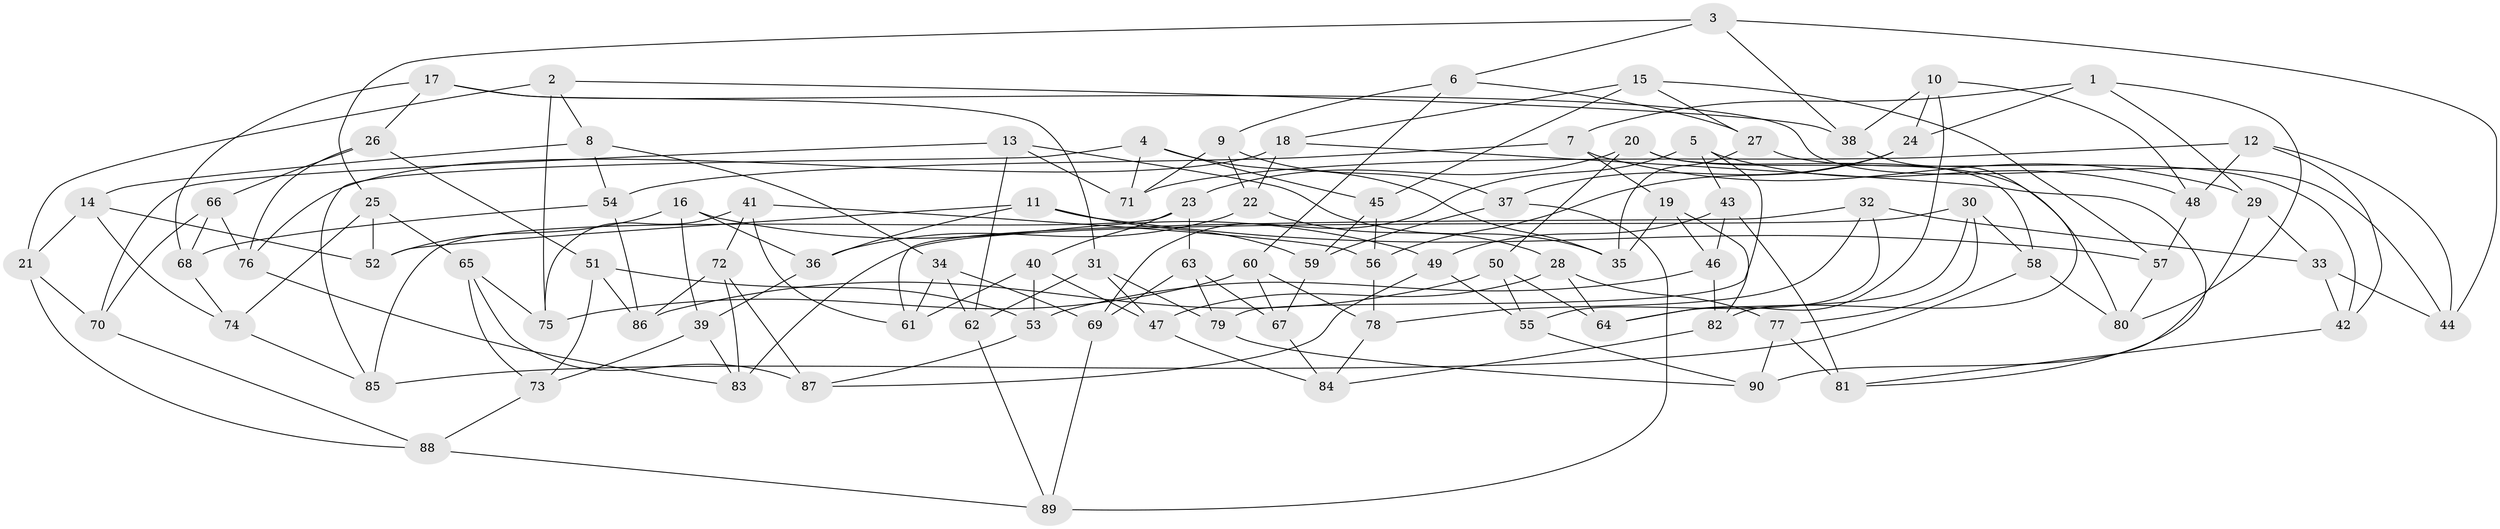 // Generated by graph-tools (version 1.1) at 2025/26/03/09/25 03:26:52]
// undirected, 90 vertices, 180 edges
graph export_dot {
graph [start="1"]
  node [color=gray90,style=filled];
  1;
  2;
  3;
  4;
  5;
  6;
  7;
  8;
  9;
  10;
  11;
  12;
  13;
  14;
  15;
  16;
  17;
  18;
  19;
  20;
  21;
  22;
  23;
  24;
  25;
  26;
  27;
  28;
  29;
  30;
  31;
  32;
  33;
  34;
  35;
  36;
  37;
  38;
  39;
  40;
  41;
  42;
  43;
  44;
  45;
  46;
  47;
  48;
  49;
  50;
  51;
  52;
  53;
  54;
  55;
  56;
  57;
  58;
  59;
  60;
  61;
  62;
  63;
  64;
  65;
  66;
  67;
  68;
  69;
  70;
  71;
  72;
  73;
  74;
  75;
  76;
  77;
  78;
  79;
  80;
  81;
  82;
  83;
  84;
  85;
  86;
  87;
  88;
  89;
  90;
  1 -- 24;
  1 -- 7;
  1 -- 29;
  1 -- 80;
  2 -- 21;
  2 -- 75;
  2 -- 8;
  2 -- 38;
  3 -- 44;
  3 -- 6;
  3 -- 25;
  3 -- 38;
  4 -- 45;
  4 -- 35;
  4 -- 85;
  4 -- 71;
  5 -- 79;
  5 -- 43;
  5 -- 48;
  5 -- 69;
  6 -- 9;
  6 -- 60;
  6 -- 27;
  7 -- 54;
  7 -- 29;
  7 -- 19;
  8 -- 14;
  8 -- 54;
  8 -- 34;
  9 -- 22;
  9 -- 37;
  9 -- 71;
  10 -- 64;
  10 -- 38;
  10 -- 24;
  10 -- 48;
  11 -- 57;
  11 -- 59;
  11 -- 52;
  11 -- 36;
  12 -- 71;
  12 -- 42;
  12 -- 48;
  12 -- 44;
  13 -- 71;
  13 -- 62;
  13 -- 35;
  13 -- 70;
  14 -- 21;
  14 -- 74;
  14 -- 52;
  15 -- 27;
  15 -- 57;
  15 -- 18;
  15 -- 45;
  16 -- 39;
  16 -- 52;
  16 -- 36;
  16 -- 49;
  17 -- 68;
  17 -- 44;
  17 -- 31;
  17 -- 26;
  18 -- 81;
  18 -- 22;
  18 -- 76;
  19 -- 82;
  19 -- 35;
  19 -- 46;
  20 -- 23;
  20 -- 80;
  20 -- 50;
  20 -- 58;
  21 -- 88;
  21 -- 70;
  22 -- 28;
  22 -- 36;
  23 -- 63;
  23 -- 40;
  23 -- 85;
  24 -- 37;
  24 -- 56;
  25 -- 65;
  25 -- 74;
  25 -- 52;
  26 -- 66;
  26 -- 76;
  26 -- 51;
  27 -- 35;
  27 -- 42;
  28 -- 64;
  28 -- 77;
  28 -- 47;
  29 -- 33;
  29 -- 90;
  30 -- 83;
  30 -- 58;
  30 -- 64;
  30 -- 77;
  31 -- 62;
  31 -- 79;
  31 -- 47;
  32 -- 61;
  32 -- 33;
  32 -- 78;
  32 -- 55;
  33 -- 42;
  33 -- 44;
  34 -- 62;
  34 -- 69;
  34 -- 61;
  36 -- 39;
  37 -- 89;
  37 -- 59;
  38 -- 82;
  39 -- 83;
  39 -- 73;
  40 -- 53;
  40 -- 47;
  40 -- 61;
  41 -- 75;
  41 -- 56;
  41 -- 72;
  41 -- 61;
  42 -- 81;
  43 -- 46;
  43 -- 81;
  43 -- 49;
  45 -- 56;
  45 -- 59;
  46 -- 53;
  46 -- 82;
  47 -- 84;
  48 -- 57;
  49 -- 55;
  49 -- 87;
  50 -- 86;
  50 -- 64;
  50 -- 55;
  51 -- 73;
  51 -- 53;
  51 -- 86;
  53 -- 87;
  54 -- 68;
  54 -- 86;
  55 -- 90;
  56 -- 78;
  57 -- 80;
  58 -- 85;
  58 -- 80;
  59 -- 67;
  60 -- 67;
  60 -- 78;
  60 -- 75;
  62 -- 89;
  63 -- 79;
  63 -- 67;
  63 -- 69;
  65 -- 75;
  65 -- 87;
  65 -- 73;
  66 -- 68;
  66 -- 76;
  66 -- 70;
  67 -- 84;
  68 -- 74;
  69 -- 89;
  70 -- 88;
  72 -- 86;
  72 -- 87;
  72 -- 83;
  73 -- 88;
  74 -- 85;
  76 -- 83;
  77 -- 90;
  77 -- 81;
  78 -- 84;
  79 -- 90;
  82 -- 84;
  88 -- 89;
}
